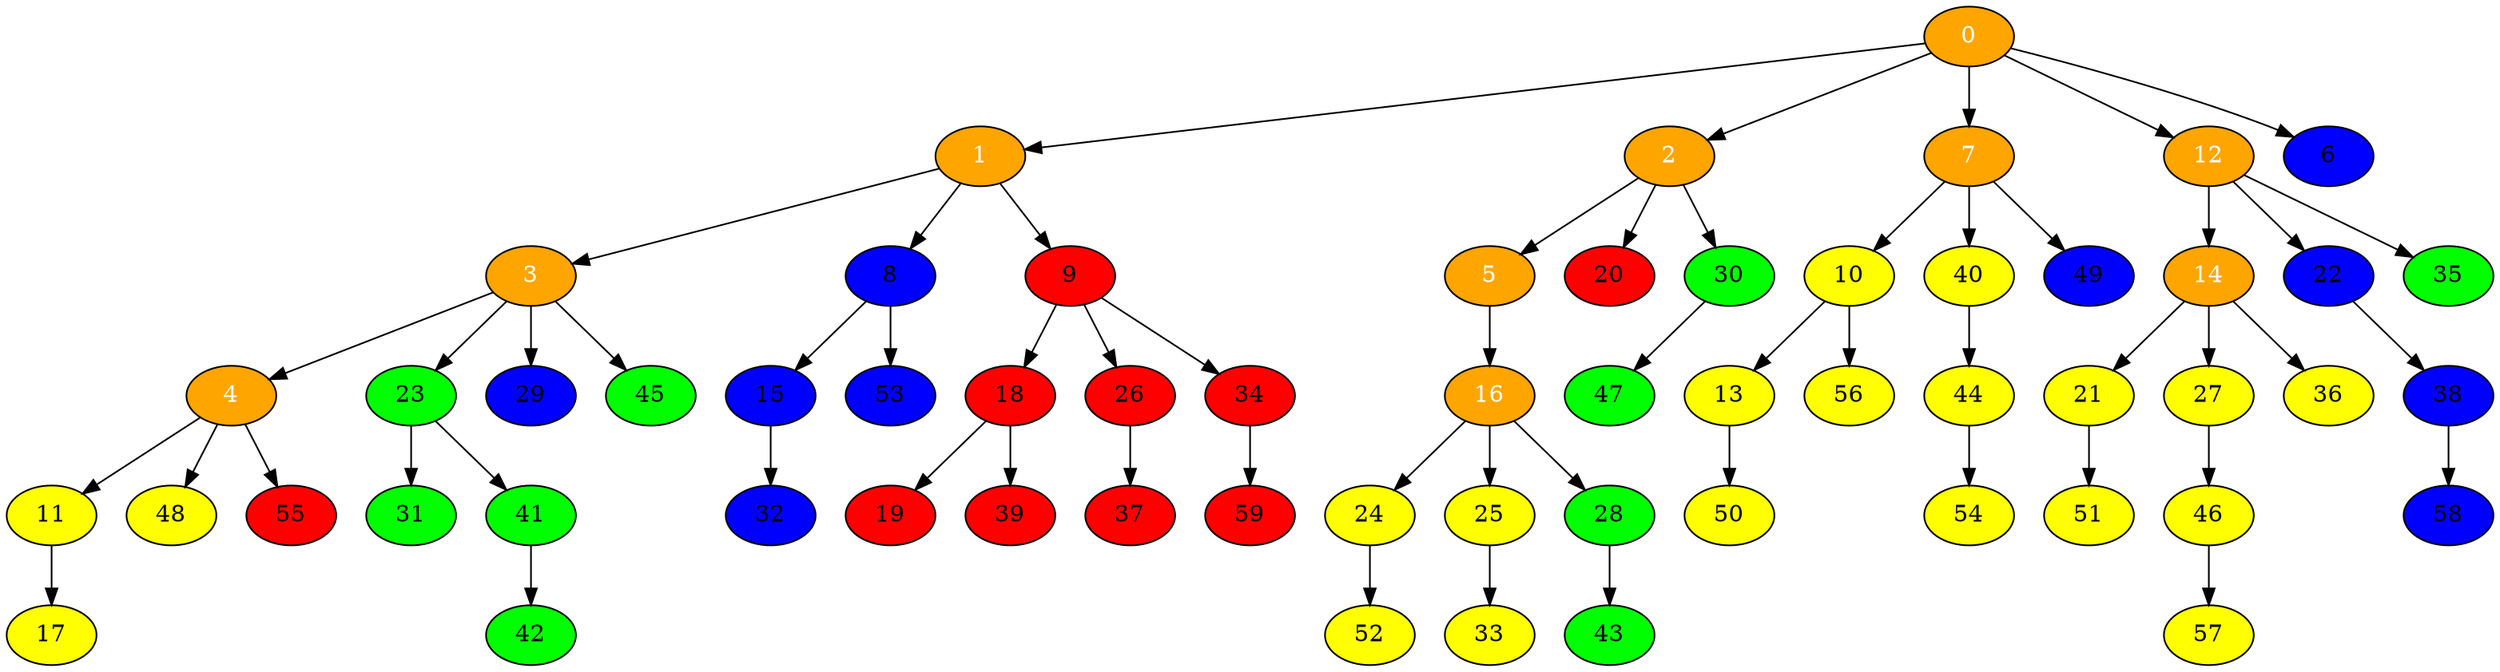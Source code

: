 digraph G {
  rankdir=TB;
  0 [style=filled, fillcolor=black, fontcolor=white];
  16 [style=filled, fillcolor=black, fontcolor=white];
  1 [style=filled, fillcolor=black, fontcolor=white];
  2 [style=filled, fillcolor=black, fontcolor=white];
  3 [style=filled, fillcolor=black, fontcolor=white];
  4 [style=filled, fillcolor=black, fontcolor=white];
  5 [style=filled, fillcolor=black, fontcolor=white];
  7 [style=filled, fillcolor=black, fontcolor=white];
  12 [style=filled, fillcolor=black, fontcolor=white];
  14 [style=filled, fillcolor=black, fontcolor=white];
  0 -> 1 [color=black];
  0 -> 2 [color=black];
  1 -> 3 [color=black];
  3 -> 4 [color=black];
  2 -> 5 [color=black];
  0 -> 6 [color=black];
  0 -> 7 [color=black];
  1 -> 8 [color=black];
  1 -> 9 [color=black];
  7 -> 10 [color=black];
  4 -> 11 [color=black];
  0 -> 12 [color=black];
  10 -> 13 [color=black];
  12 -> 14 [color=black];
  8 -> 15 [color=black];
  5 -> 16 [color=black];
  11 -> 17 [color=black];
  9 -> 18 [color=black];
  18 -> 19 [color=black];
  2 -> 20 [color=black];
  14 -> 21 [color=black];
  12 -> 22 [color=black];
  3 -> 23 [color=black];
  16 -> 24 [color=black];
  16 -> 25 [color=black];
  9 -> 26 [color=black];
  14 -> 27 [color=black];
  16 -> 28 [color=black];
  3 -> 29 [color=black];
  2 -> 30 [color=black];
  23 -> 31 [color=black];
  15 -> 32 [color=black];
  25 -> 33 [color=black];
  9 -> 34 [color=black];
  12 -> 35 [color=black];
  14 -> 36 [color=black];
  26 -> 37 [color=black];
  22 -> 38 [color=black];
  18 -> 39 [color=black];
  7 -> 40 [color=black];
  23 -> 41 [color=black];
  41 -> 42 [color=black];
  28 -> 43 [color=black];
  40 -> 44 [color=black];
  3 -> 45 [color=black];
  27 -> 46 [color=black];
  30 -> 47 [color=black];
  4 -> 48 [color=black];
  7 -> 49 [color=black];
  13 -> 50 [color=black];
  21 -> 51 [color=black];
  24 -> 52 [color=black];
  8 -> 53 [color=black];
  44 -> 54 [color=black];
  4 -> 55 [color=black];
  10 -> 56 [color=black];
  46 -> 57 [color=black];
  38 -> 58 [color=black];
  34 -> 59 [color=black];
  0 [style=filled, fillcolor=orange]
  1 [style=filled, fillcolor=orange]
  2 [style=filled, fillcolor=orange]
  3 [style=filled, fillcolor=orange]
  4 [style=filled, fillcolor=orange]
  5 [style=filled, fillcolor=orange]
  6 [style=filled, fillcolor=blue]
  7 [style=filled, fillcolor=orange]
  8 [style=filled, fillcolor=blue]
  9 [style=filled, fillcolor=red]
  10 [style=filled, fillcolor=yellow]
  11 [style=filled, fillcolor=yellow]
  12 [style=filled, fillcolor=orange]
  13 [style=filled, fillcolor=yellow]
  14 [style=filled, fillcolor=orange]
  15 [style=filled, fillcolor=blue]
  16 [style=filled, fillcolor=orange]
  17 [style=filled, fillcolor=yellow]
  18 [style=filled, fillcolor=red]
  19 [style=filled, fillcolor=red]
  20 [style=filled, fillcolor=red]
  21 [style=filled, fillcolor=yellow]
  22 [style=filled, fillcolor=blue]
  23 [style=filled, fillcolor=green]
  24 [style=filled, fillcolor=yellow]
  25 [style=filled, fillcolor=yellow]
  26 [style=filled, fillcolor=red]
  27 [style=filled, fillcolor=yellow]
  28 [style=filled, fillcolor=green]
  29 [style=filled, fillcolor=blue]
  30 [style=filled, fillcolor=green]
  31 [style=filled, fillcolor=green]
  32 [style=filled, fillcolor=blue]
  33 [style=filled, fillcolor=yellow]
  34 [style=filled, fillcolor=red]
  35 [style=filled, fillcolor=green]
  36 [style=filled, fillcolor=yellow]
  37 [style=filled, fillcolor=red]
  38 [style=filled, fillcolor=blue]
  39 [style=filled, fillcolor=red]
  40 [style=filled, fillcolor=yellow]
  41 [style=filled, fillcolor=green]
  42 [style=filled, fillcolor=green]
  43 [style=filled, fillcolor=green]
  44 [style=filled, fillcolor=yellow]
  45 [style=filled, fillcolor=green]
  46 [style=filled, fillcolor=yellow]
  47 [style=filled, fillcolor=green]
  48 [style=filled, fillcolor=yellow]
  49 [style=filled, fillcolor=blue]
  50 [style=filled, fillcolor=yellow]
  51 [style=filled, fillcolor=yellow]
  52 [style=filled, fillcolor=yellow]
  53 [style=filled, fillcolor=blue]
  54 [style=filled, fillcolor=yellow]
  55 [style=filled, fillcolor=red]
  56 [style=filled, fillcolor=yellow]
  57 [style=filled, fillcolor=yellow]
  58 [style=filled, fillcolor=blue]
  59 [style=filled, fillcolor=red]
}
